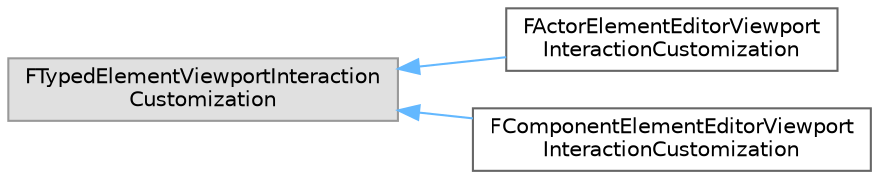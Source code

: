 digraph "Graphical Class Hierarchy"
{
 // INTERACTIVE_SVG=YES
 // LATEX_PDF_SIZE
  bgcolor="transparent";
  edge [fontname=Helvetica,fontsize=10,labelfontname=Helvetica,labelfontsize=10];
  node [fontname=Helvetica,fontsize=10,shape=box,height=0.2,width=0.4];
  rankdir="LR";
  Node0 [id="Node000000",label="FTypedElementViewportInteraction\lCustomization",height=0.2,width=0.4,color="grey60", fillcolor="#E0E0E0", style="filled",tooltip=" "];
  Node0 -> Node1 [id="edge5180_Node000000_Node000001",dir="back",color="steelblue1",style="solid",tooltip=" "];
  Node1 [id="Node000001",label="FActorElementEditorViewport\lInteractionCustomization",height=0.2,width=0.4,color="grey40", fillcolor="white", style="filled",URL="$da/dd4/classFActorElementEditorViewportInteractionCustomization.html",tooltip=" "];
  Node0 -> Node2 [id="edge5181_Node000000_Node000002",dir="back",color="steelblue1",style="solid",tooltip=" "];
  Node2 [id="Node000002",label="FComponentElementEditorViewport\lInteractionCustomization",height=0.2,width=0.4,color="grey40", fillcolor="white", style="filled",URL="$df/d76/classFComponentElementEditorViewportInteractionCustomization.html",tooltip=" "];
}
